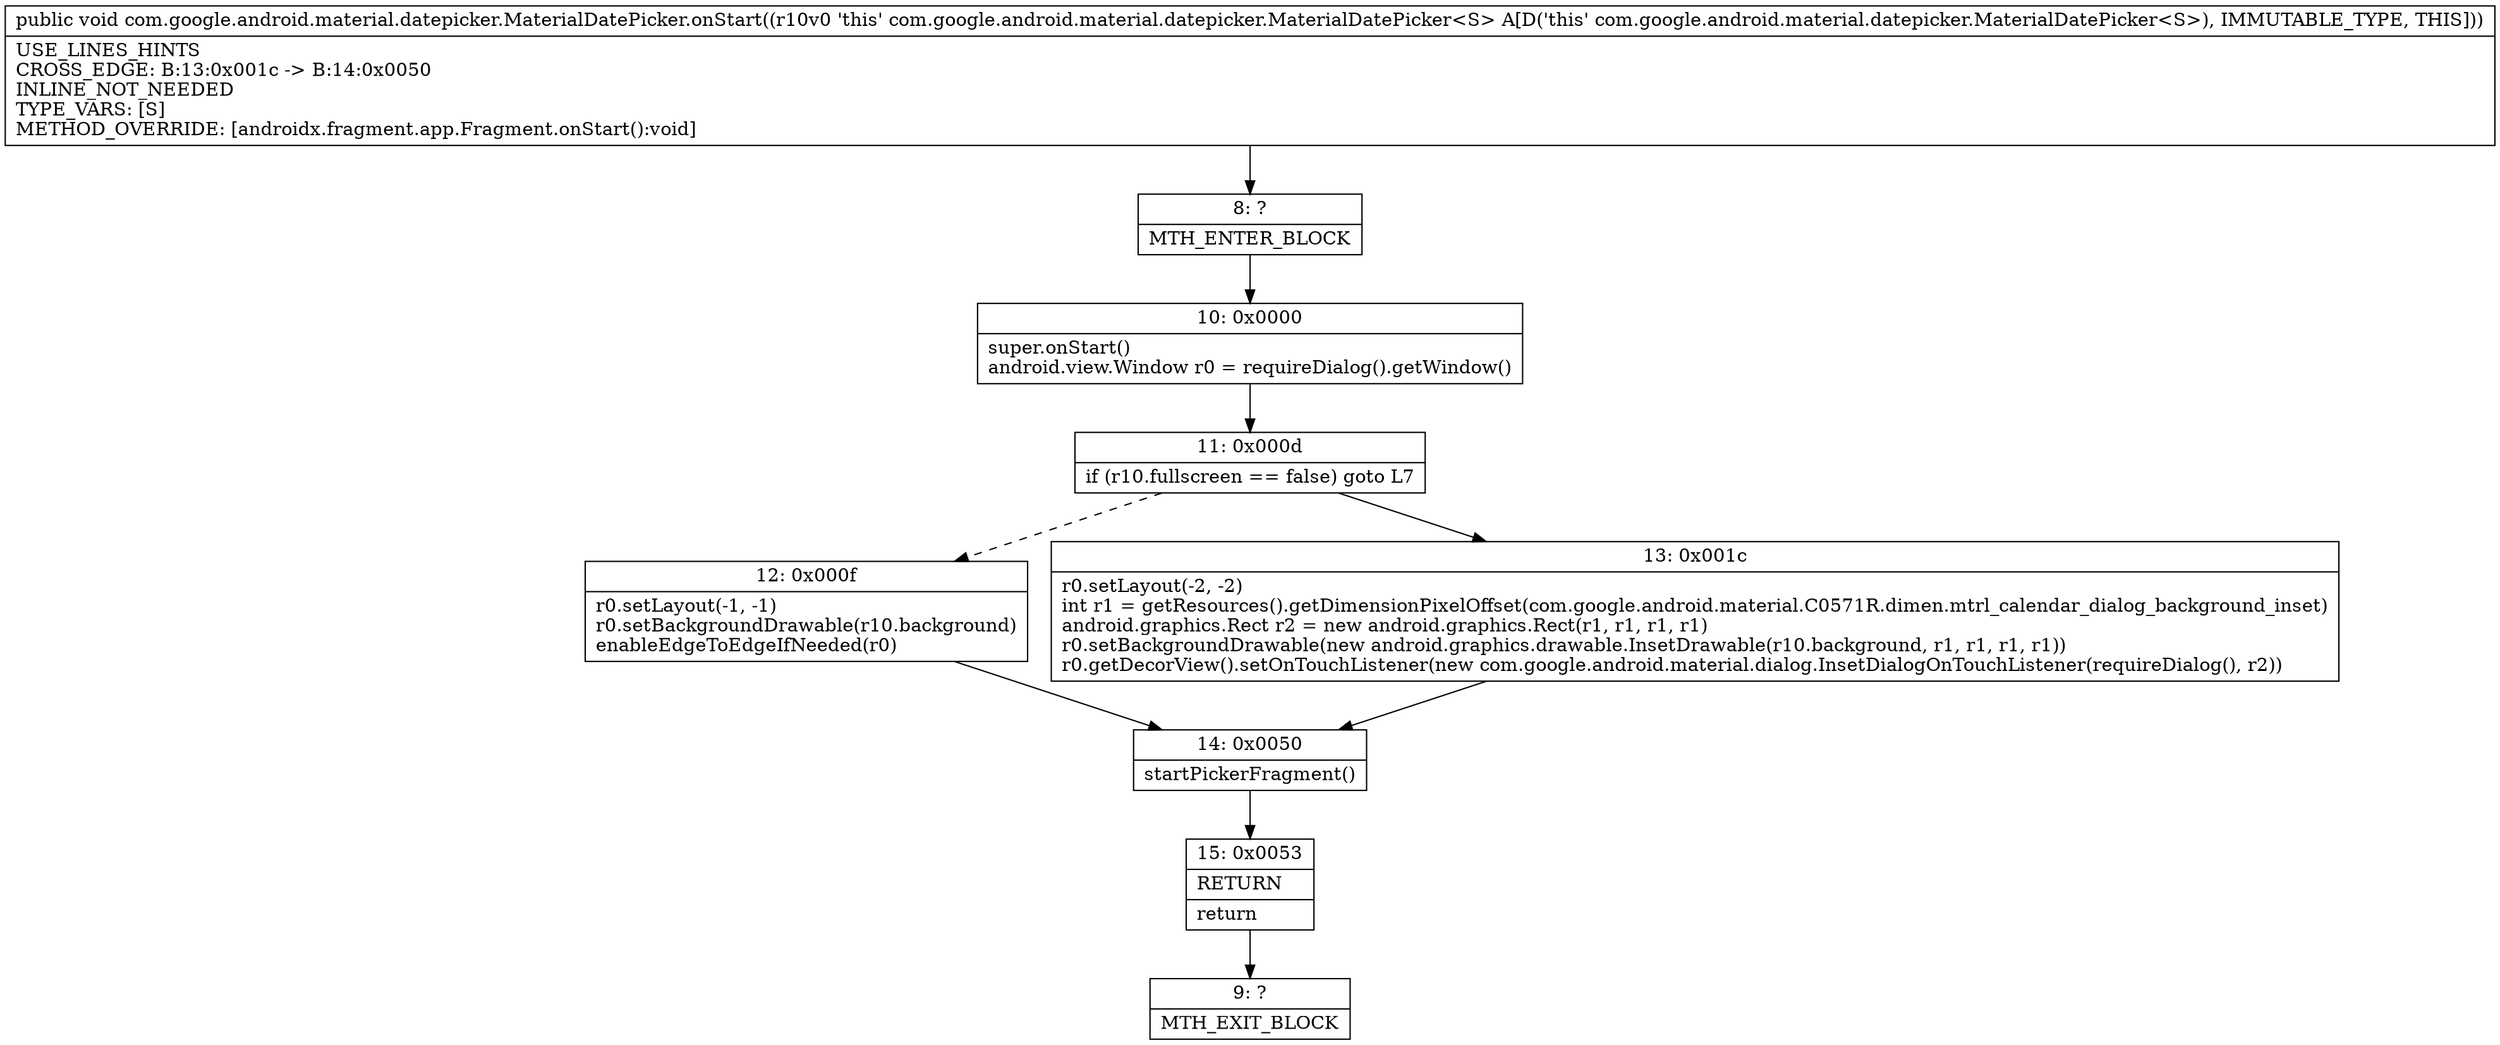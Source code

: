 digraph "CFG forcom.google.android.material.datepicker.MaterialDatePicker.onStart()V" {
Node_8 [shape=record,label="{8\:\ ?|MTH_ENTER_BLOCK\l}"];
Node_10 [shape=record,label="{10\:\ 0x0000|super.onStart()\landroid.view.Window r0 = requireDialog().getWindow()\l}"];
Node_11 [shape=record,label="{11\:\ 0x000d|if (r10.fullscreen == false) goto L7\l}"];
Node_12 [shape=record,label="{12\:\ 0x000f|r0.setLayout(\-1, \-1)\lr0.setBackgroundDrawable(r10.background)\lenableEdgeToEdgeIfNeeded(r0)\l}"];
Node_14 [shape=record,label="{14\:\ 0x0050|startPickerFragment()\l}"];
Node_15 [shape=record,label="{15\:\ 0x0053|RETURN\l|return\l}"];
Node_9 [shape=record,label="{9\:\ ?|MTH_EXIT_BLOCK\l}"];
Node_13 [shape=record,label="{13\:\ 0x001c|r0.setLayout(\-2, \-2)\lint r1 = getResources().getDimensionPixelOffset(com.google.android.material.C0571R.dimen.mtrl_calendar_dialog_background_inset)\landroid.graphics.Rect r2 = new android.graphics.Rect(r1, r1, r1, r1)\lr0.setBackgroundDrawable(new android.graphics.drawable.InsetDrawable(r10.background, r1, r1, r1, r1))\lr0.getDecorView().setOnTouchListener(new com.google.android.material.dialog.InsetDialogOnTouchListener(requireDialog(), r2))\l}"];
MethodNode[shape=record,label="{public void com.google.android.material.datepicker.MaterialDatePicker.onStart((r10v0 'this' com.google.android.material.datepicker.MaterialDatePicker\<S\> A[D('this' com.google.android.material.datepicker.MaterialDatePicker\<S\>), IMMUTABLE_TYPE, THIS]))  | USE_LINES_HINTS\lCROSS_EDGE: B:13:0x001c \-\> B:14:0x0050\lINLINE_NOT_NEEDED\lTYPE_VARS: [S]\lMETHOD_OVERRIDE: [androidx.fragment.app.Fragment.onStart():void]\l}"];
MethodNode -> Node_8;Node_8 -> Node_10;
Node_10 -> Node_11;
Node_11 -> Node_12[style=dashed];
Node_11 -> Node_13;
Node_12 -> Node_14;
Node_14 -> Node_15;
Node_15 -> Node_9;
Node_13 -> Node_14;
}

